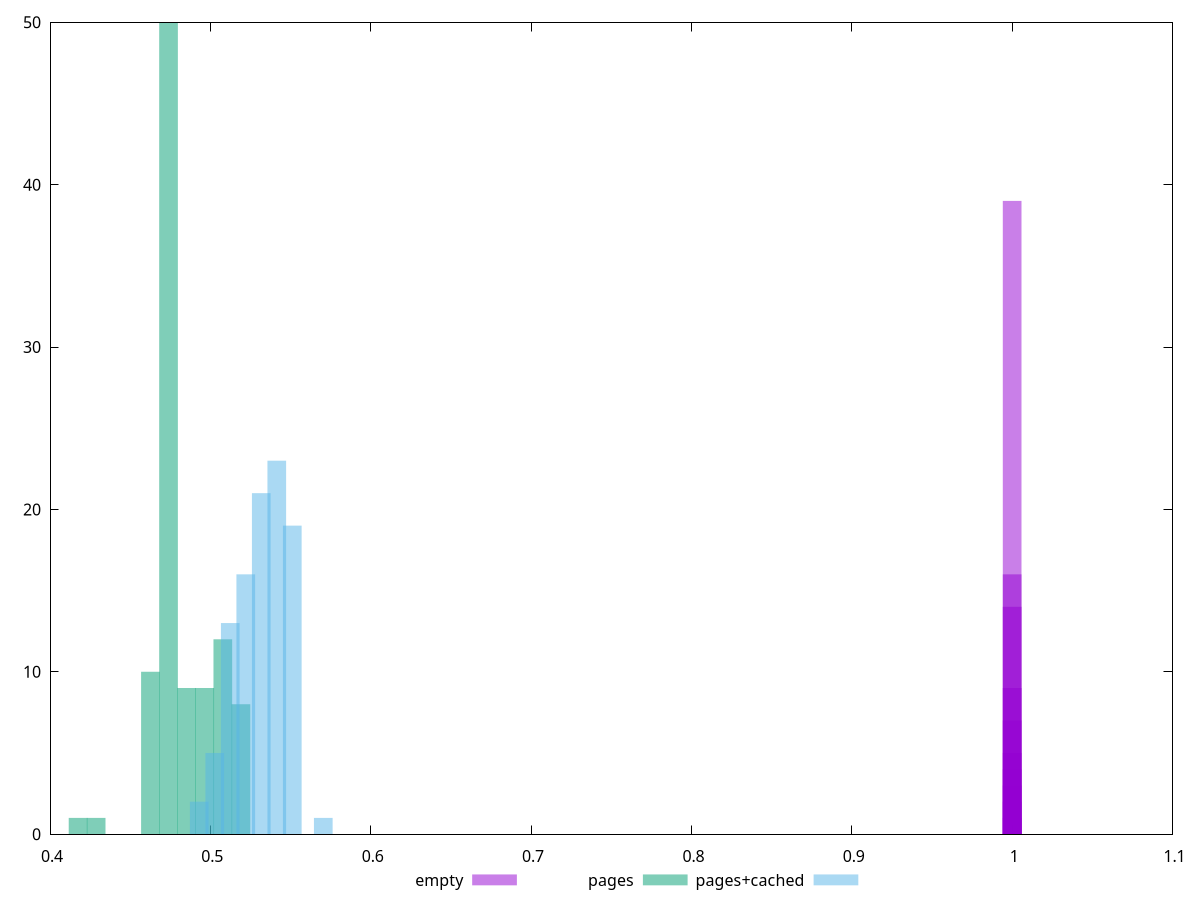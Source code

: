 $_empty <<EOF
0.9999988894903069 2
0.9999990788188532 9
0.9999990271837951 39
0.999998992760423 5
0.9999990099721091 16
0.9999990443954812 14
0.999998958337051 1
0.9999990616071672 7
0.9999989411253649 4
0.9999989755487371 3
EOF
$_pages <<EOF
0.41749765580121734 1
0.5077674192176967 12
0.473916257936517 50
0.4964836987906368 9
0.5190511396447567 8
0.46263253750945704 10
0.4851999783635769 9
0.4287813762282773 1
EOF
$_pagesCached <<EOF
0.5124115270097714 13
0.5414159530669284 23
0.531747811047876 21
0.5510840950859807 19
0.4930752429716669 2
0.5220796690288237 16
0.5027433849907192 5
0.5704203791240853 1
EOF
set key outside below
set terminal pngcairo
set output "report_00006_2020-11-02T20-21-41.718Z/performance_score/performance_score_empty_pages_pages+cached+hist.png"
set boxwidth 0.011650028460352718
set style fill transparent solid 0.5 noborder
set yrange [0:50]
plot $_empty title "empty" with boxes ,$_pages title "pages" with boxes ,$_pagesCached title "pages+cached" with boxes ,